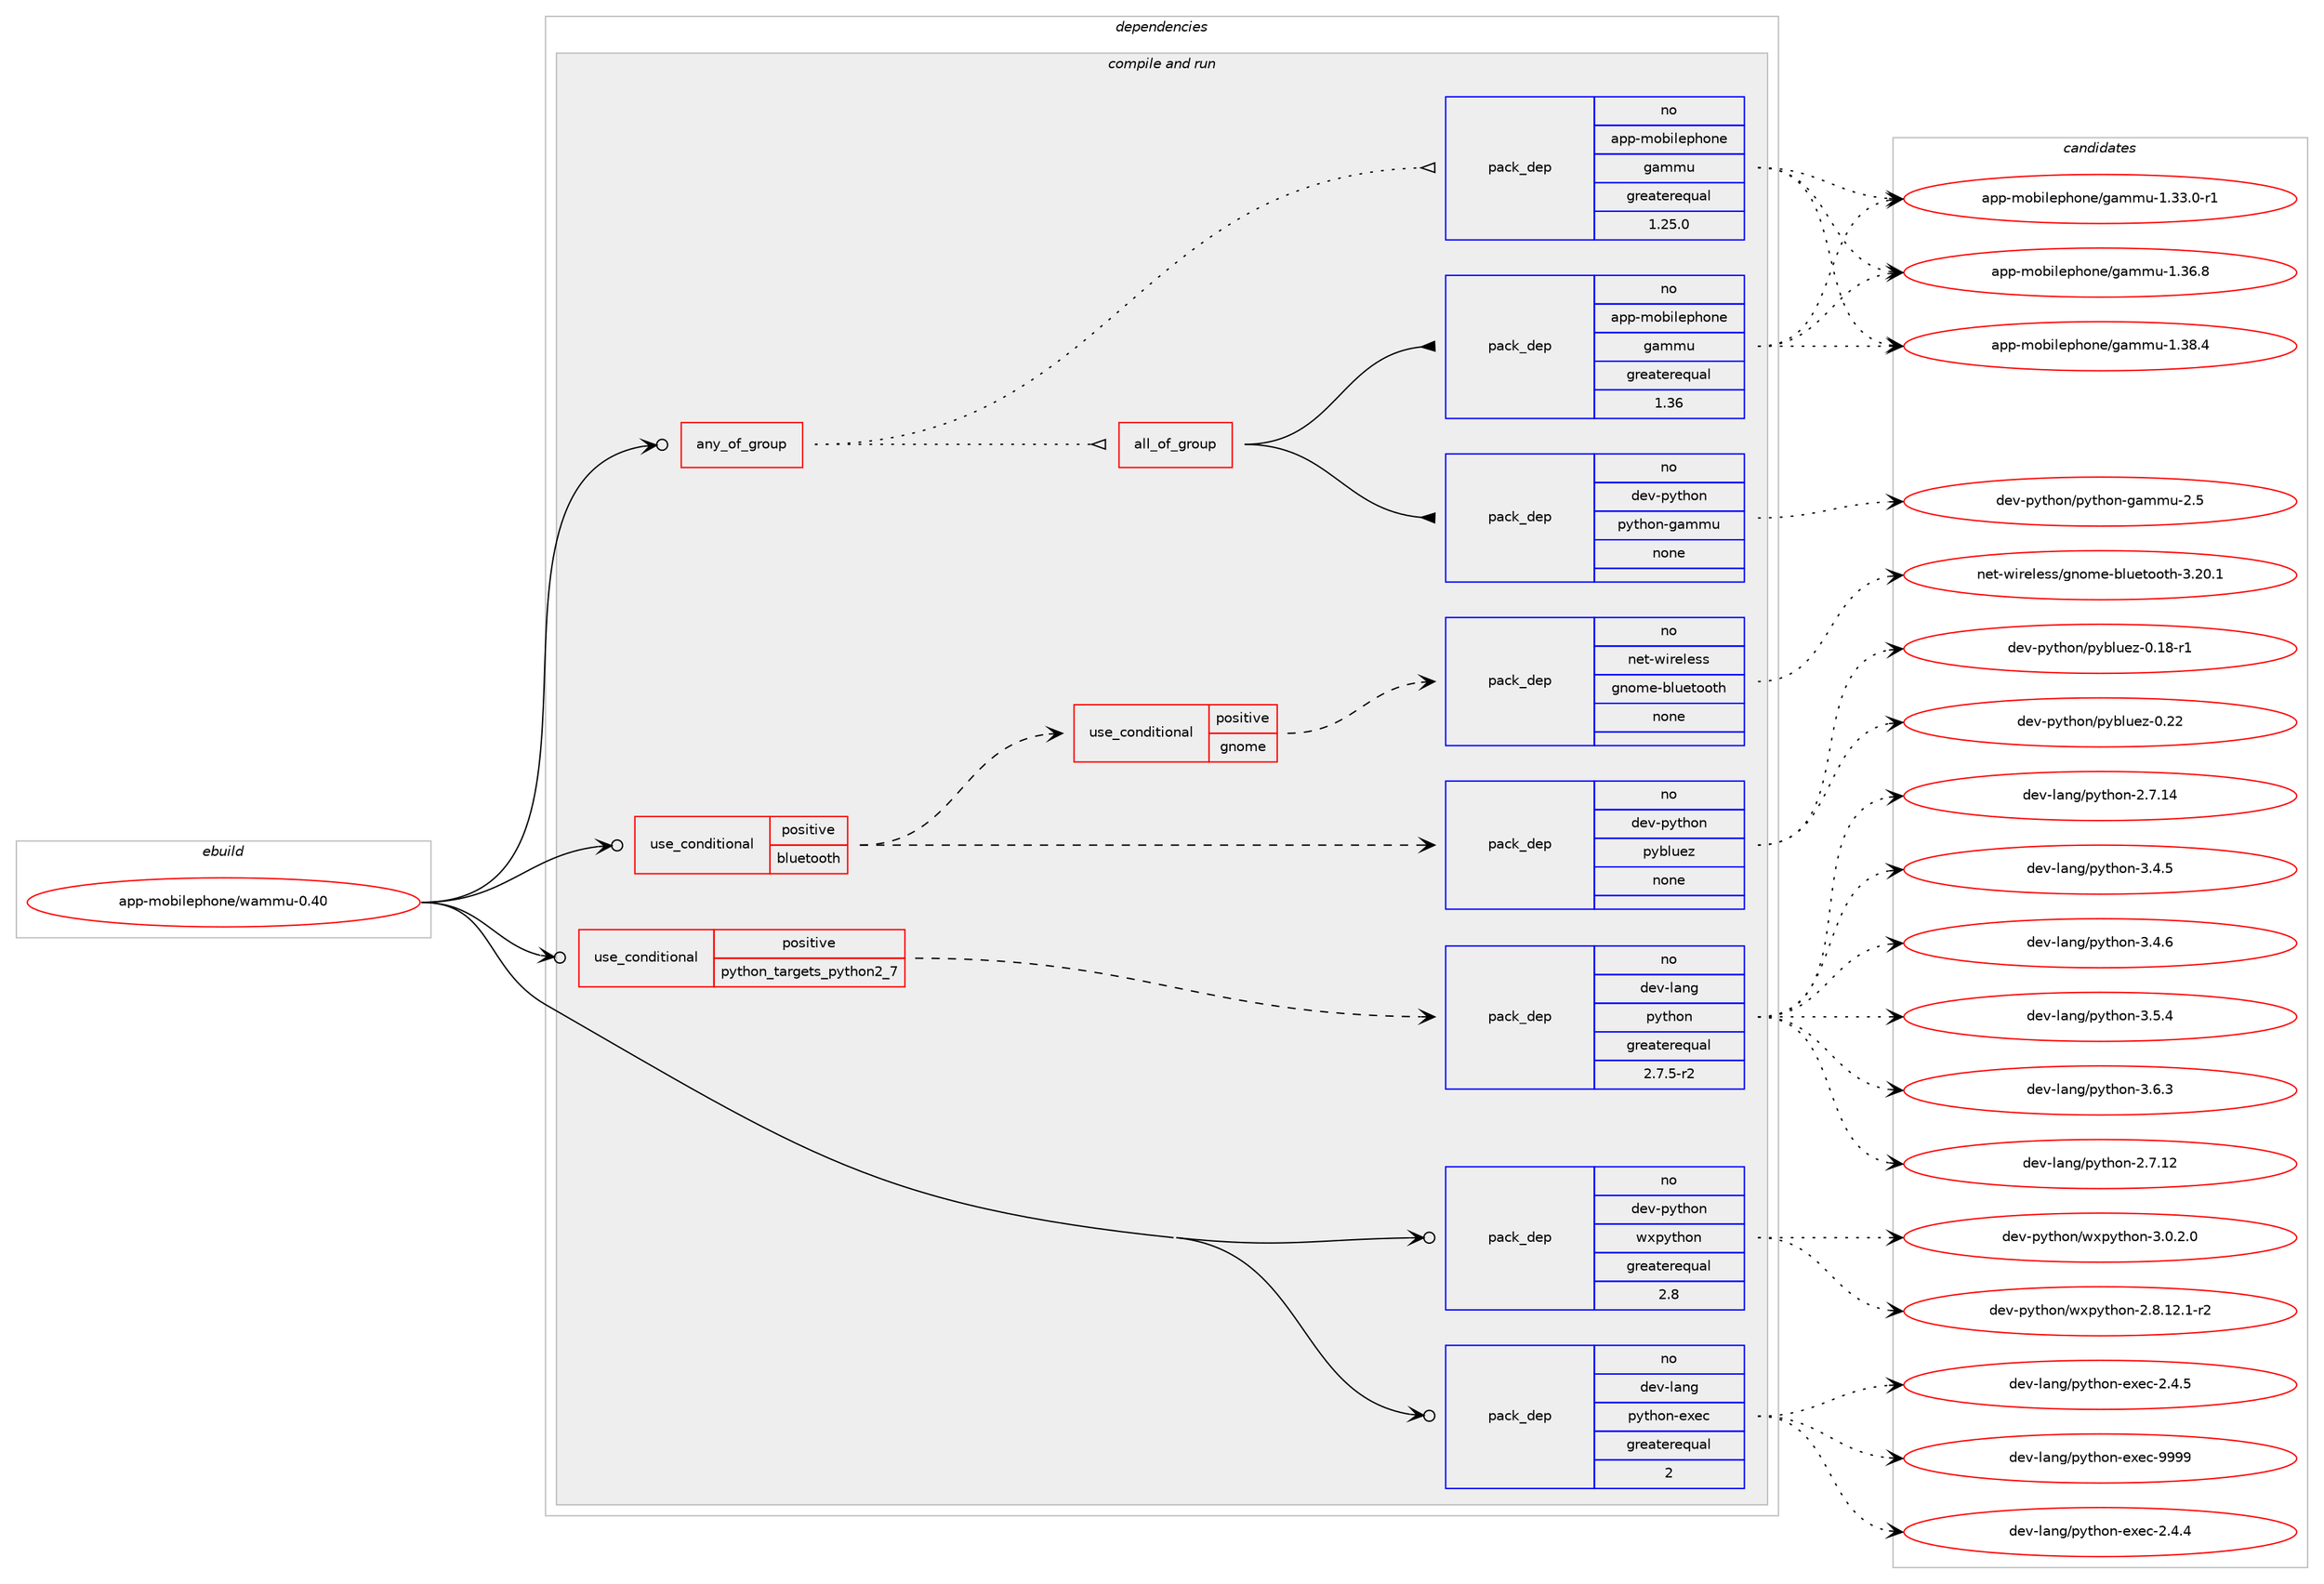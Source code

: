 digraph prolog {

# *************
# Graph options
# *************

newrank=true;
concentrate=true;
compound=true;
graph [rankdir=LR,fontname=Helvetica,fontsize=10,ranksep=1.5];#, ranksep=2.5, nodesep=0.2];
edge  [arrowhead=vee];
node  [fontname=Helvetica,fontsize=10];

# **********
# The ebuild
# **********

subgraph cluster_leftcol {
color=gray;
rank=same;
label=<<i>ebuild</i>>;
id [label="app-mobilephone/wammu-0.40", color=red, width=4, href="../app-mobilephone/wammu-0.40.svg"];
}

# ****************
# The dependencies
# ****************

subgraph cluster_midcol {
color=gray;
label=<<i>dependencies</i>>;
subgraph cluster_compile {
fillcolor="#eeeeee";
style=filled;
label=<<i>compile</i>>;
}
subgraph cluster_compileandrun {
fillcolor="#eeeeee";
style=filled;
label=<<i>compile and run</i>>;
subgraph any853 {
dependency49332 [label=<<TABLE BORDER="0" CELLBORDER="1" CELLSPACING="0" CELLPADDING="4"><TR><TD CELLPADDING="10">any_of_group</TD></TR></TABLE>>, shape=none, color=red];subgraph all24 {
dependency49333 [label=<<TABLE BORDER="0" CELLBORDER="1" CELLSPACING="0" CELLPADDING="4"><TR><TD CELLPADDING="10">all_of_group</TD></TR></TABLE>>, shape=none, color=red];subgraph pack35348 {
dependency49334 [label=<<TABLE BORDER="0" CELLBORDER="1" CELLSPACING="0" CELLPADDING="4" WIDTH="220"><TR><TD ROWSPAN="6" CELLPADDING="30">pack_dep</TD></TR><TR><TD WIDTH="110">no</TD></TR><TR><TD>app-mobilephone</TD></TR><TR><TD>gammu</TD></TR><TR><TD>greaterequal</TD></TR><TR><TD>1.36</TD></TR></TABLE>>, shape=none, color=blue];
}
dependency49333:e -> dependency49334:w [weight=20,style="solid",arrowhead="inv"];
subgraph pack35349 {
dependency49335 [label=<<TABLE BORDER="0" CELLBORDER="1" CELLSPACING="0" CELLPADDING="4" WIDTH="220"><TR><TD ROWSPAN="6" CELLPADDING="30">pack_dep</TD></TR><TR><TD WIDTH="110">no</TD></TR><TR><TD>dev-python</TD></TR><TR><TD>python-gammu</TD></TR><TR><TD>none</TD></TR><TR><TD></TD></TR></TABLE>>, shape=none, color=blue];
}
dependency49333:e -> dependency49335:w [weight=20,style="solid",arrowhead="inv"];
}
dependency49332:e -> dependency49333:w [weight=20,style="dotted",arrowhead="oinv"];
subgraph pack35350 {
dependency49336 [label=<<TABLE BORDER="0" CELLBORDER="1" CELLSPACING="0" CELLPADDING="4" WIDTH="220"><TR><TD ROWSPAN="6" CELLPADDING="30">pack_dep</TD></TR><TR><TD WIDTH="110">no</TD></TR><TR><TD>app-mobilephone</TD></TR><TR><TD>gammu</TD></TR><TR><TD>greaterequal</TD></TR><TR><TD>1.25.0</TD></TR></TABLE>>, shape=none, color=blue];
}
dependency49332:e -> dependency49336:w [weight=20,style="dotted",arrowhead="oinv"];
}
id:e -> dependency49332:w [weight=20,style="solid",arrowhead="odotvee"];
subgraph cond13110 {
dependency49337 [label=<<TABLE BORDER="0" CELLBORDER="1" CELLSPACING="0" CELLPADDING="4"><TR><TD ROWSPAN="3" CELLPADDING="10">use_conditional</TD></TR><TR><TD>positive</TD></TR><TR><TD>bluetooth</TD></TR></TABLE>>, shape=none, color=red];
subgraph pack35351 {
dependency49338 [label=<<TABLE BORDER="0" CELLBORDER="1" CELLSPACING="0" CELLPADDING="4" WIDTH="220"><TR><TD ROWSPAN="6" CELLPADDING="30">pack_dep</TD></TR><TR><TD WIDTH="110">no</TD></TR><TR><TD>dev-python</TD></TR><TR><TD>pybluez</TD></TR><TR><TD>none</TD></TR><TR><TD></TD></TR></TABLE>>, shape=none, color=blue];
}
dependency49337:e -> dependency49338:w [weight=20,style="dashed",arrowhead="vee"];
subgraph cond13111 {
dependency49339 [label=<<TABLE BORDER="0" CELLBORDER="1" CELLSPACING="0" CELLPADDING="4"><TR><TD ROWSPAN="3" CELLPADDING="10">use_conditional</TD></TR><TR><TD>positive</TD></TR><TR><TD>gnome</TD></TR></TABLE>>, shape=none, color=red];
subgraph pack35352 {
dependency49340 [label=<<TABLE BORDER="0" CELLBORDER="1" CELLSPACING="0" CELLPADDING="4" WIDTH="220"><TR><TD ROWSPAN="6" CELLPADDING="30">pack_dep</TD></TR><TR><TD WIDTH="110">no</TD></TR><TR><TD>net-wireless</TD></TR><TR><TD>gnome-bluetooth</TD></TR><TR><TD>none</TD></TR><TR><TD></TD></TR></TABLE>>, shape=none, color=blue];
}
dependency49339:e -> dependency49340:w [weight=20,style="dashed",arrowhead="vee"];
}
dependency49337:e -> dependency49339:w [weight=20,style="dashed",arrowhead="vee"];
}
id:e -> dependency49337:w [weight=20,style="solid",arrowhead="odotvee"];
subgraph cond13112 {
dependency49341 [label=<<TABLE BORDER="0" CELLBORDER="1" CELLSPACING="0" CELLPADDING="4"><TR><TD ROWSPAN="3" CELLPADDING="10">use_conditional</TD></TR><TR><TD>positive</TD></TR><TR><TD>python_targets_python2_7</TD></TR></TABLE>>, shape=none, color=red];
subgraph pack35353 {
dependency49342 [label=<<TABLE BORDER="0" CELLBORDER="1" CELLSPACING="0" CELLPADDING="4" WIDTH="220"><TR><TD ROWSPAN="6" CELLPADDING="30">pack_dep</TD></TR><TR><TD WIDTH="110">no</TD></TR><TR><TD>dev-lang</TD></TR><TR><TD>python</TD></TR><TR><TD>greaterequal</TD></TR><TR><TD>2.7.5-r2</TD></TR></TABLE>>, shape=none, color=blue];
}
dependency49341:e -> dependency49342:w [weight=20,style="dashed",arrowhead="vee"];
}
id:e -> dependency49341:w [weight=20,style="solid",arrowhead="odotvee"];
subgraph pack35354 {
dependency49343 [label=<<TABLE BORDER="0" CELLBORDER="1" CELLSPACING="0" CELLPADDING="4" WIDTH="220"><TR><TD ROWSPAN="6" CELLPADDING="30">pack_dep</TD></TR><TR><TD WIDTH="110">no</TD></TR><TR><TD>dev-lang</TD></TR><TR><TD>python-exec</TD></TR><TR><TD>greaterequal</TD></TR><TR><TD>2</TD></TR></TABLE>>, shape=none, color=blue];
}
id:e -> dependency49343:w [weight=20,style="solid",arrowhead="odotvee"];
subgraph pack35355 {
dependency49344 [label=<<TABLE BORDER="0" CELLBORDER="1" CELLSPACING="0" CELLPADDING="4" WIDTH="220"><TR><TD ROWSPAN="6" CELLPADDING="30">pack_dep</TD></TR><TR><TD WIDTH="110">no</TD></TR><TR><TD>dev-python</TD></TR><TR><TD>wxpython</TD></TR><TR><TD>greaterequal</TD></TR><TR><TD>2.8</TD></TR></TABLE>>, shape=none, color=blue];
}
id:e -> dependency49344:w [weight=20,style="solid",arrowhead="odotvee"];
}
subgraph cluster_run {
fillcolor="#eeeeee";
style=filled;
label=<<i>run</i>>;
}
}

# **************
# The candidates
# **************

subgraph cluster_choices {
rank=same;
color=gray;
label=<<i>candidates</i>>;

subgraph choice35348 {
color=black;
nodesep=1;
choice9711211245109111981051081011121041111101014710397109109117454946515146484511449 [label="app-mobilephone/gammu-1.33.0-r1", color=red, width=4,href="../app-mobilephone/gammu-1.33.0-r1.svg"];
choice971121124510911198105108101112104111110101471039710910911745494651544656 [label="app-mobilephone/gammu-1.36.8", color=red, width=4,href="../app-mobilephone/gammu-1.36.8.svg"];
choice971121124510911198105108101112104111110101471039710910911745494651564652 [label="app-mobilephone/gammu-1.38.4", color=red, width=4,href="../app-mobilephone/gammu-1.38.4.svg"];
dependency49334:e -> choice9711211245109111981051081011121041111101014710397109109117454946515146484511449:w [style=dotted,weight="100"];
dependency49334:e -> choice971121124510911198105108101112104111110101471039710910911745494651544656:w [style=dotted,weight="100"];
dependency49334:e -> choice971121124510911198105108101112104111110101471039710910911745494651564652:w [style=dotted,weight="100"];
}
subgraph choice35349 {
color=black;
nodesep=1;
choice1001011184511212111610411111047112121116104111110451039710910911745504653 [label="dev-python/python-gammu-2.5", color=red, width=4,href="../dev-python/python-gammu-2.5.svg"];
dependency49335:e -> choice1001011184511212111610411111047112121116104111110451039710910911745504653:w [style=dotted,weight="100"];
}
subgraph choice35350 {
color=black;
nodesep=1;
choice9711211245109111981051081011121041111101014710397109109117454946515146484511449 [label="app-mobilephone/gammu-1.33.0-r1", color=red, width=4,href="../app-mobilephone/gammu-1.33.0-r1.svg"];
choice971121124510911198105108101112104111110101471039710910911745494651544656 [label="app-mobilephone/gammu-1.36.8", color=red, width=4,href="../app-mobilephone/gammu-1.36.8.svg"];
choice971121124510911198105108101112104111110101471039710910911745494651564652 [label="app-mobilephone/gammu-1.38.4", color=red, width=4,href="../app-mobilephone/gammu-1.38.4.svg"];
dependency49336:e -> choice9711211245109111981051081011121041111101014710397109109117454946515146484511449:w [style=dotted,weight="100"];
dependency49336:e -> choice971121124510911198105108101112104111110101471039710910911745494651544656:w [style=dotted,weight="100"];
dependency49336:e -> choice971121124510911198105108101112104111110101471039710910911745494651564652:w [style=dotted,weight="100"];
}
subgraph choice35351 {
color=black;
nodesep=1;
choice10010111845112121116104111110471121219810811710112245484649564511449 [label="dev-python/pybluez-0.18-r1", color=red, width=4,href="../dev-python/pybluez-0.18-r1.svg"];
choice1001011184511212111610411111047112121981081171011224548465050 [label="dev-python/pybluez-0.22", color=red, width=4,href="../dev-python/pybluez-0.22.svg"];
dependency49338:e -> choice10010111845112121116104111110471121219810811710112245484649564511449:w [style=dotted,weight="100"];
dependency49338:e -> choice1001011184511212111610411111047112121981081171011224548465050:w [style=dotted,weight="100"];
}
subgraph choice35352 {
color=black;
nodesep=1;
choice1101011164511910511410110810111511547103110111109101459810811710111611111111610445514650484649 [label="net-wireless/gnome-bluetooth-3.20.1", color=red, width=4,href="../net-wireless/gnome-bluetooth-3.20.1.svg"];
dependency49340:e -> choice1101011164511910511410110810111511547103110111109101459810811710111611111111610445514650484649:w [style=dotted,weight="100"];
}
subgraph choice35353 {
color=black;
nodesep=1;
choice10010111845108971101034711212111610411111045504655464950 [label="dev-lang/python-2.7.12", color=red, width=4,href="../dev-lang/python-2.7.12.svg"];
choice10010111845108971101034711212111610411111045504655464952 [label="dev-lang/python-2.7.14", color=red, width=4,href="../dev-lang/python-2.7.14.svg"];
choice100101118451089711010347112121116104111110455146524653 [label="dev-lang/python-3.4.5", color=red, width=4,href="../dev-lang/python-3.4.5.svg"];
choice100101118451089711010347112121116104111110455146524654 [label="dev-lang/python-3.4.6", color=red, width=4,href="../dev-lang/python-3.4.6.svg"];
choice100101118451089711010347112121116104111110455146534652 [label="dev-lang/python-3.5.4", color=red, width=4,href="../dev-lang/python-3.5.4.svg"];
choice100101118451089711010347112121116104111110455146544651 [label="dev-lang/python-3.6.3", color=red, width=4,href="../dev-lang/python-3.6.3.svg"];
dependency49342:e -> choice10010111845108971101034711212111610411111045504655464950:w [style=dotted,weight="100"];
dependency49342:e -> choice10010111845108971101034711212111610411111045504655464952:w [style=dotted,weight="100"];
dependency49342:e -> choice100101118451089711010347112121116104111110455146524653:w [style=dotted,weight="100"];
dependency49342:e -> choice100101118451089711010347112121116104111110455146524654:w [style=dotted,weight="100"];
dependency49342:e -> choice100101118451089711010347112121116104111110455146534652:w [style=dotted,weight="100"];
dependency49342:e -> choice100101118451089711010347112121116104111110455146544651:w [style=dotted,weight="100"];
}
subgraph choice35354 {
color=black;
nodesep=1;
choice1001011184510897110103471121211161041111104510112010199455046524652 [label="dev-lang/python-exec-2.4.4", color=red, width=4,href="../dev-lang/python-exec-2.4.4.svg"];
choice1001011184510897110103471121211161041111104510112010199455046524653 [label="dev-lang/python-exec-2.4.5", color=red, width=4,href="../dev-lang/python-exec-2.4.5.svg"];
choice10010111845108971101034711212111610411111045101120101994557575757 [label="dev-lang/python-exec-9999", color=red, width=4,href="../dev-lang/python-exec-9999.svg"];
dependency49343:e -> choice1001011184510897110103471121211161041111104510112010199455046524652:w [style=dotted,weight="100"];
dependency49343:e -> choice1001011184510897110103471121211161041111104510112010199455046524653:w [style=dotted,weight="100"];
dependency49343:e -> choice10010111845108971101034711212111610411111045101120101994557575757:w [style=dotted,weight="100"];
}
subgraph choice35355 {
color=black;
nodesep=1;
choice10010111845112121116104111110471191201121211161041111104550465646495046494511450 [label="dev-python/wxpython-2.8.12.1-r2", color=red, width=4,href="../dev-python/wxpython-2.8.12.1-r2.svg"];
choice10010111845112121116104111110471191201121211161041111104551464846504648 [label="dev-python/wxpython-3.0.2.0", color=red, width=4,href="../dev-python/wxpython-3.0.2.0.svg"];
dependency49344:e -> choice10010111845112121116104111110471191201121211161041111104550465646495046494511450:w [style=dotted,weight="100"];
dependency49344:e -> choice10010111845112121116104111110471191201121211161041111104551464846504648:w [style=dotted,weight="100"];
}
}

}
